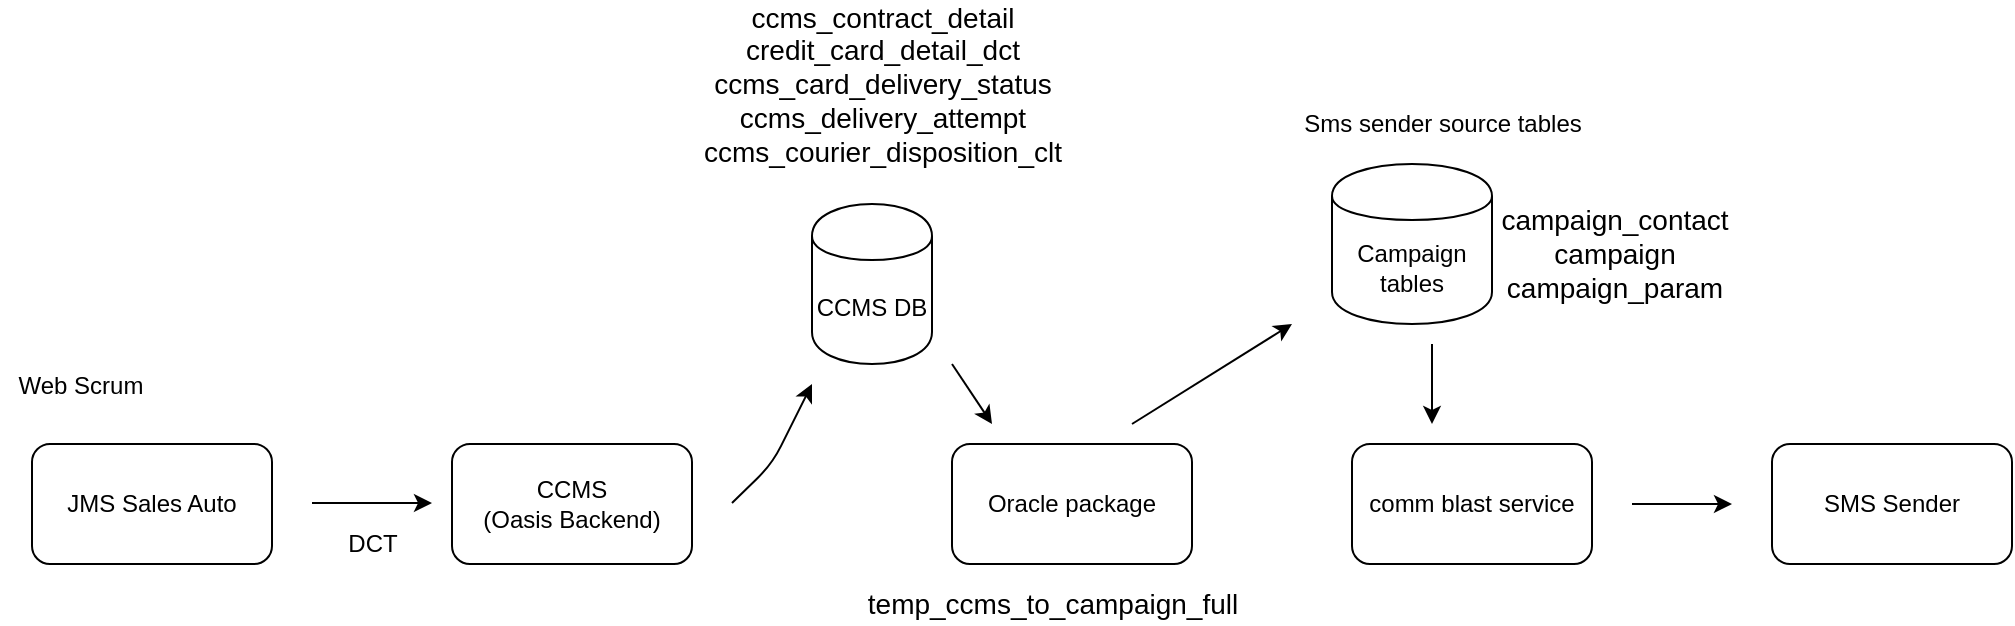 <mxfile version="13.3.5" type="github"><diagram id="IdgXDhVKX575WDG7J0_d" name="Page-1"><mxGraphModel dx="1662" dy="1622" grid="1" gridSize="10" guides="1" tooltips="1" connect="1" arrows="1" fold="1" page="1" pageScale="1" pageWidth="1100" pageHeight="850" math="0" shadow="0"><root><mxCell id="0"/><mxCell id="1" parent="0"/><mxCell id="NSCIUVPj_pz_xMapGzu_-1" value="JMS Sales Auto" style="rounded=1;whiteSpace=wrap;html=1;" vertex="1" parent="1"><mxGeometry x="130" y="210" width="120" height="60" as="geometry"/></mxCell><mxCell id="NSCIUVPj_pz_xMapGzu_-2" value="CCMS&lt;br&gt;(Oasis Backend)" style="rounded=1;whiteSpace=wrap;html=1;" vertex="1" parent="1"><mxGeometry x="340" y="210" width="120" height="60" as="geometry"/></mxCell><mxCell id="NSCIUVPj_pz_xMapGzu_-3" value="CCMS DB" style="shape=cylinder;whiteSpace=wrap;html=1;boundedLbl=1;backgroundOutline=1;" vertex="1" parent="1"><mxGeometry x="520" y="90" width="60" height="80" as="geometry"/></mxCell><mxCell id="NSCIUVPj_pz_xMapGzu_-12" style="edgeStyle=orthogonalEdgeStyle;rounded=0;orthogonalLoop=1;jettySize=auto;html=1;exitX=0.5;exitY=1;exitDx=0;exitDy=0;" edge="1" parent="1" source="NSCIUVPj_pz_xMapGzu_-4"><mxGeometry relative="1" as="geometry"><mxPoint x="650" y="270" as="targetPoint"/></mxGeometry></mxCell><mxCell id="NSCIUVPj_pz_xMapGzu_-4" value="Oracle package" style="rounded=1;whiteSpace=wrap;html=1;" vertex="1" parent="1"><mxGeometry x="590" y="210" width="120" height="60" as="geometry"/></mxCell><mxCell id="NSCIUVPj_pz_xMapGzu_-5" value="" style="endArrow=classic;html=1;" edge="1" parent="1"><mxGeometry width="50" height="50" relative="1" as="geometry"><mxPoint x="270" y="239.5" as="sourcePoint"/><mxPoint x="330" y="239.5" as="targetPoint"/></mxGeometry></mxCell><mxCell id="NSCIUVPj_pz_xMapGzu_-6" value="" style="endArrow=classic;html=1;" edge="1" parent="1"><mxGeometry width="50" height="50" relative="1" as="geometry"><mxPoint x="480" y="239.5" as="sourcePoint"/><mxPoint x="520" y="180" as="targetPoint"/><Array as="points"><mxPoint x="500" y="220"/></Array></mxGeometry></mxCell><mxCell id="NSCIUVPj_pz_xMapGzu_-7" value="Campaign tables" style="shape=cylinder;whiteSpace=wrap;html=1;boundedLbl=1;backgroundOutline=1;" vertex="1" parent="1"><mxGeometry x="780" y="70" width="80" height="80" as="geometry"/></mxCell><mxCell id="NSCIUVPj_pz_xMapGzu_-8" value="" style="endArrow=classic;html=1;" edge="1" parent="1"><mxGeometry width="50" height="50" relative="1" as="geometry"><mxPoint x="680" y="200" as="sourcePoint"/><mxPoint x="760" y="150" as="targetPoint"/></mxGeometry></mxCell><mxCell id="NSCIUVPj_pz_xMapGzu_-10" value="SMS Sender" style="rounded=1;whiteSpace=wrap;html=1;" vertex="1" parent="1"><mxGeometry x="1000" y="210" width="120" height="60" as="geometry"/></mxCell><mxCell id="NSCIUVPj_pz_xMapGzu_-15" value="comm blast service&lt;br&gt;" style="rounded=1;whiteSpace=wrap;html=1;" vertex="1" parent="1"><mxGeometry x="790" y="210" width="120" height="60" as="geometry"/></mxCell><mxCell id="NSCIUVPj_pz_xMapGzu_-16" value="" style="endArrow=classic;html=1;" edge="1" parent="1"><mxGeometry width="50" height="50" relative="1" as="geometry"><mxPoint x="930" y="240" as="sourcePoint"/><mxPoint x="980" y="240" as="targetPoint"/></mxGeometry></mxCell><mxCell id="NSCIUVPj_pz_xMapGzu_-19" value="DCT" style="text;html=1;align=center;verticalAlign=middle;resizable=0;points=[];autosize=1;" vertex="1" parent="1"><mxGeometry x="280" y="250" width="40" height="20" as="geometry"/></mxCell><mxCell id="NSCIUVPj_pz_xMapGzu_-20" value="Web Scrum&lt;br&gt;" style="text;html=1;align=center;verticalAlign=middle;resizable=0;points=[];autosize=1;" vertex="1" parent="1"><mxGeometry x="114" y="171" width="80" height="20" as="geometry"/></mxCell><mxCell id="NSCIUVPj_pz_xMapGzu_-21" value="" style="endArrow=classic;html=1;" edge="1" parent="1"><mxGeometry width="50" height="50" relative="1" as="geometry"><mxPoint x="590" y="170" as="sourcePoint"/><mxPoint x="610" y="200" as="targetPoint"/></mxGeometry></mxCell><mxCell id="NSCIUVPj_pz_xMapGzu_-22" value="Sms sender source tables" style="text;html=1;align=center;verticalAlign=middle;resizable=0;points=[];autosize=1;" vertex="1" parent="1"><mxGeometry x="760" y="40" width="150" height="20" as="geometry"/></mxCell><mxCell id="NSCIUVPj_pz_xMapGzu_-23" value="&lt;div style=&quot;box-sizing: border-box ; font-family: &amp;#34;segoe ui&amp;#34; , , &amp;#34;apple color emoji&amp;#34; , &amp;#34;segoe ui emoji&amp;#34; , sans-serif ; font-size: 14px&quot;&gt;ccms_contract_detail&lt;br&gt;credit_card_detail_dct&lt;br&gt;ccms_card_delivery_status&lt;br&gt;ccms_delivery_attempt&lt;br&gt;ccms_courier_disposition_clt&lt;/div&gt;" style="text;html=1;align=center;verticalAlign=middle;resizable=0;points=[];autosize=1;" vertex="1" parent="1"><mxGeometry x="460" y="-10" width="190" height="80" as="geometry"/></mxCell><mxCell id="NSCIUVPj_pz_xMapGzu_-27" value="&lt;div style=&quot;box-sizing: border-box ; font-family: &amp;#34;segoe ui&amp;#34; , , &amp;#34;apple color emoji&amp;#34; , &amp;#34;segoe ui emoji&amp;#34; , sans-serif ; font-size: 14px&quot;&gt;temp_ccms_to_campaign_full&lt;/div&gt;" style="text;html=1;align=center;verticalAlign=middle;resizable=0;points=[];autosize=1;" vertex="1" parent="1"><mxGeometry x="540" y="280" width="200" height="20" as="geometry"/></mxCell><mxCell id="NSCIUVPj_pz_xMapGzu_-30" value="" style="endArrow=classic;html=1;" edge="1" parent="1"><mxGeometry width="50" height="50" relative="1" as="geometry"><mxPoint x="830" y="160" as="sourcePoint"/><mxPoint x="830" y="200" as="targetPoint"/></mxGeometry></mxCell><mxCell id="NSCIUVPj_pz_xMapGzu_-31" value="&lt;div style=&quot;box-sizing: border-box ; font-family: &amp;#34;segoe ui&amp;#34; , , &amp;#34;apple color emoji&amp;#34; , &amp;#34;segoe ui emoji&amp;#34; , sans-serif ; font-size: 14px&quot;&gt;campaign_contact&lt;br&gt;campaign&lt;br&gt;campaign_param&lt;/div&gt;" style="text;html=1;align=center;verticalAlign=middle;resizable=0;points=[];autosize=1;" vertex="1" parent="1"><mxGeometry x="856" y="90" width="130" height="50" as="geometry"/></mxCell></root></mxGraphModel></diagram></mxfile>